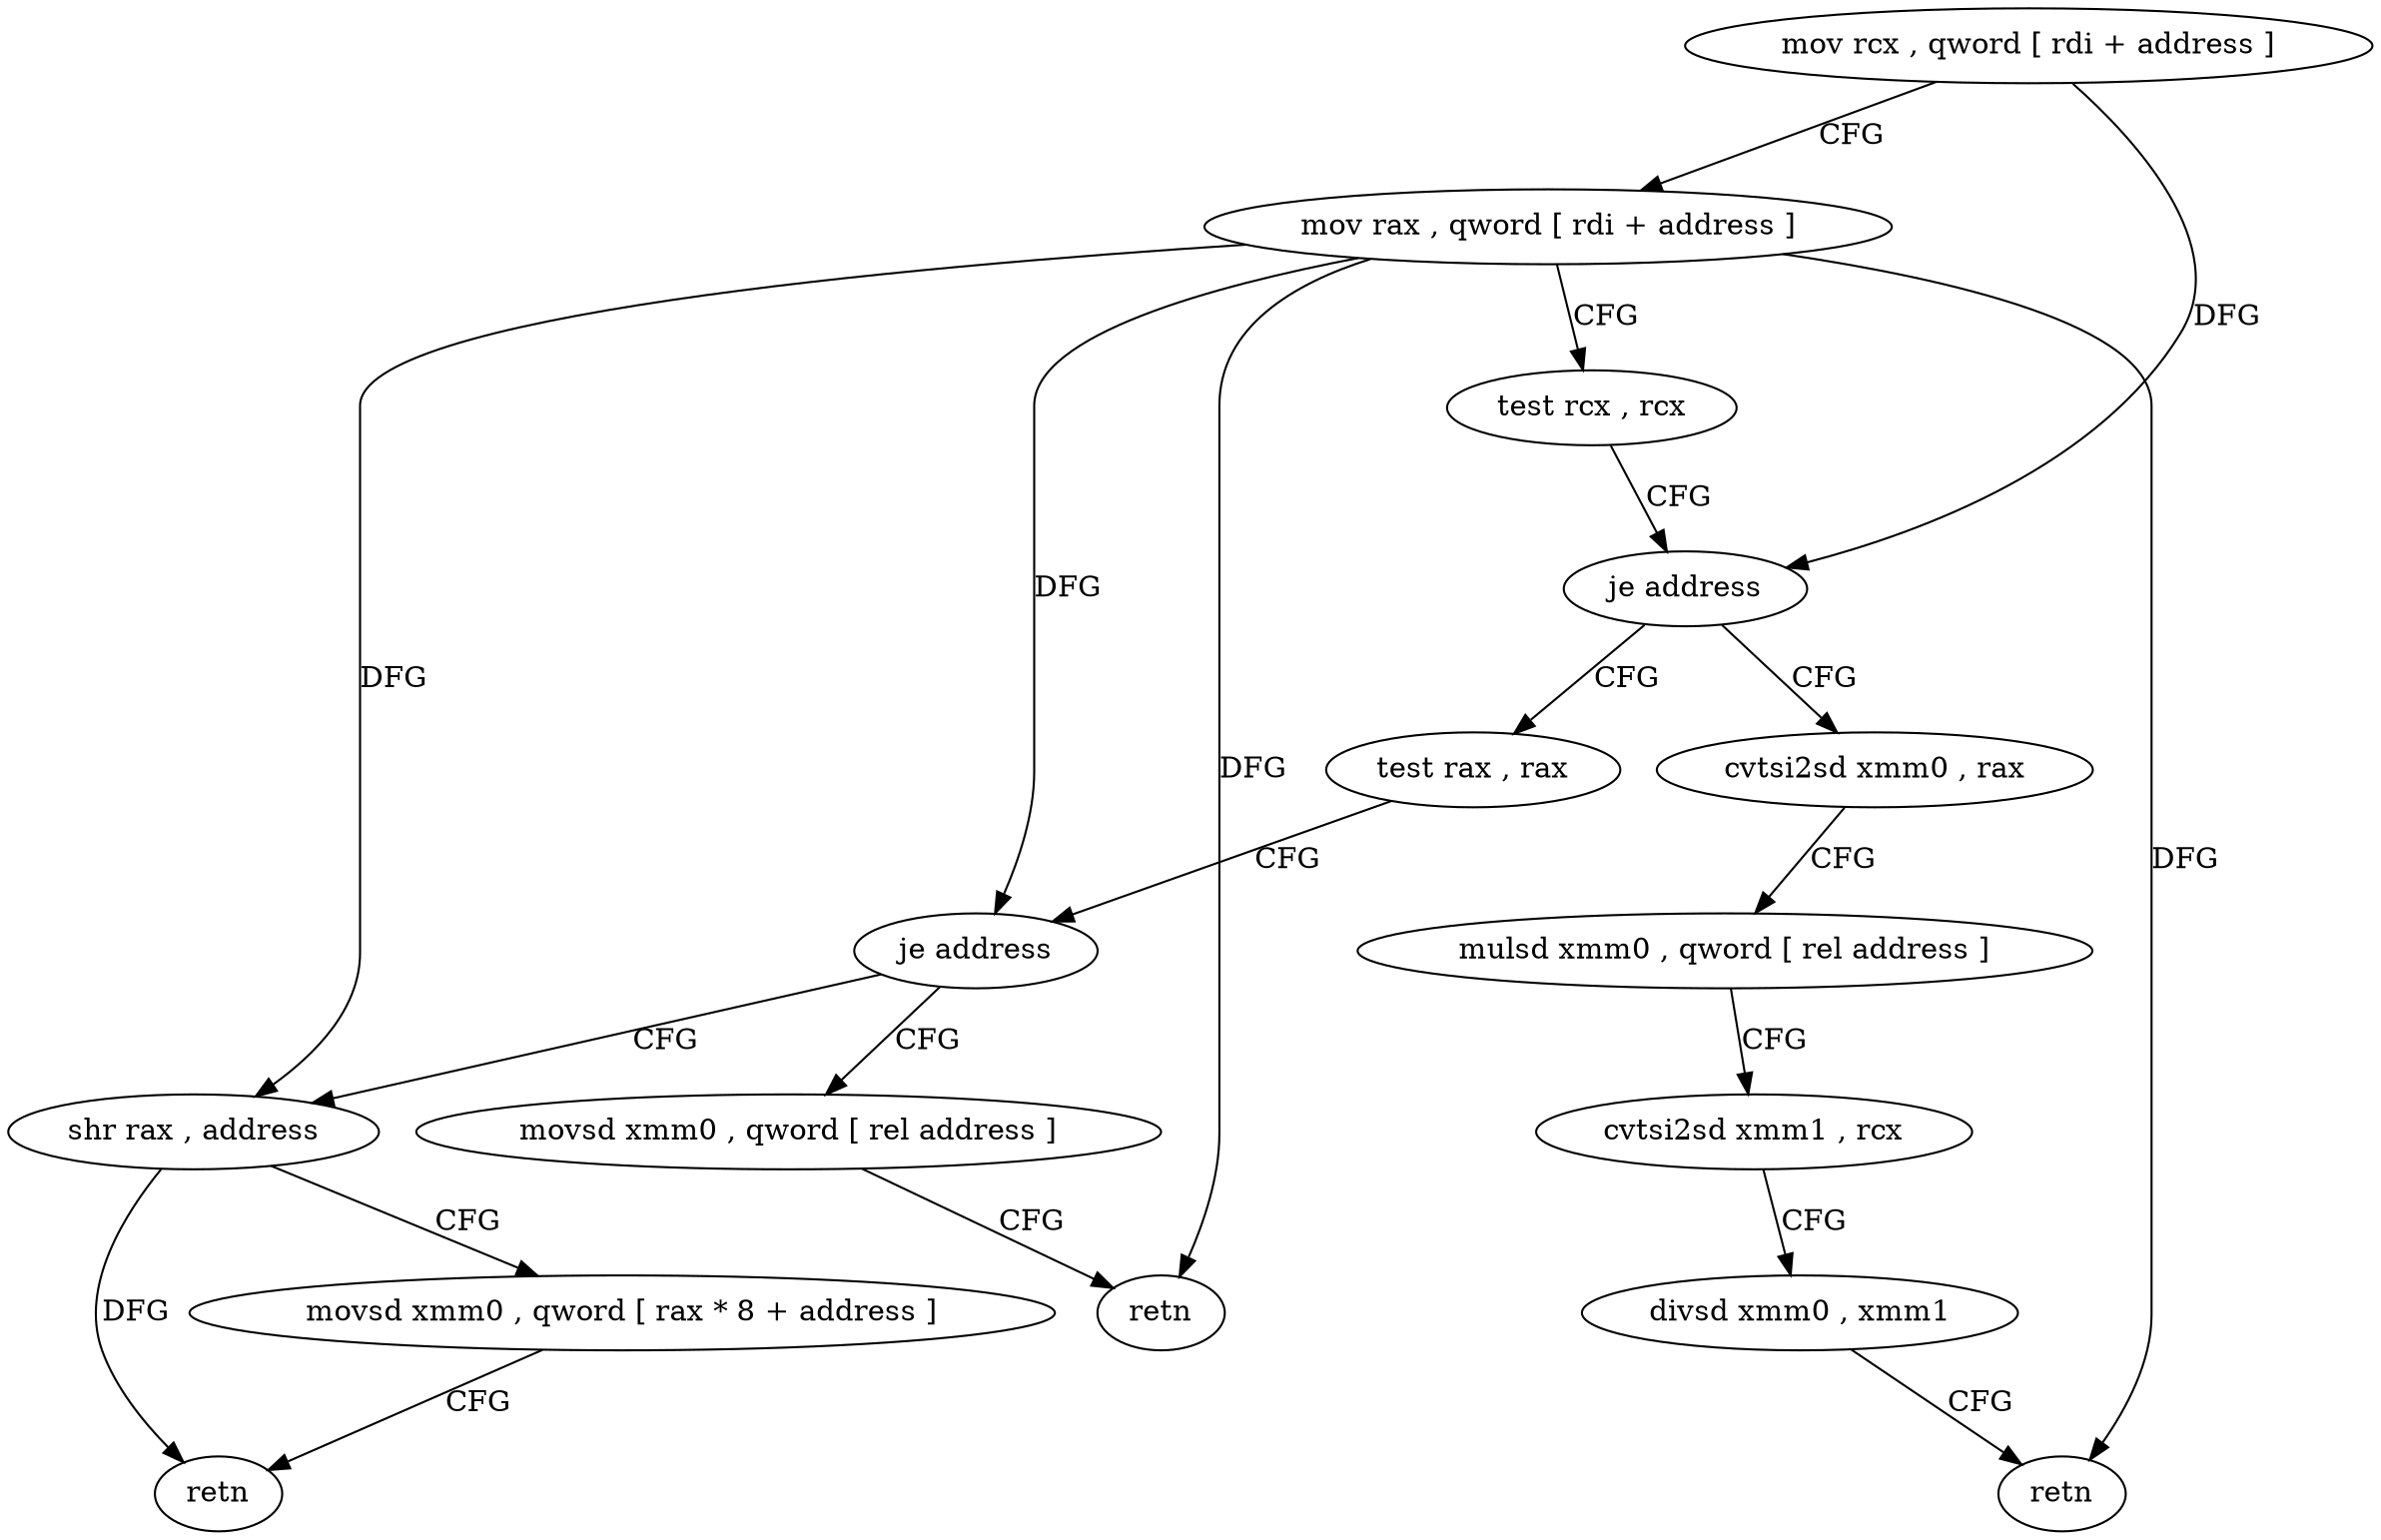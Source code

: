 digraph "func" {
"4237040" [label = "mov rcx , qword [ rdi + address ]" ]
"4237044" [label = "mov rax , qword [ rdi + address ]" ]
"4237048" [label = "test rcx , rcx" ]
"4237051" [label = "je address" ]
"4237076" [label = "test rax , rax" ]
"4237053" [label = "cvtsi2sd xmm0 , rax" ]
"4237079" [label = "je address" ]
"4237095" [label = "movsd xmm0 , qword [ rel address ]" ]
"4237081" [label = "shr rax , address" ]
"4237058" [label = "mulsd xmm0 , qword [ rel address ]" ]
"4237066" [label = "cvtsi2sd xmm1 , rcx" ]
"4237071" [label = "divsd xmm0 , xmm1" ]
"4237075" [label = "retn" ]
"4237103" [label = "retn" ]
"4237085" [label = "movsd xmm0 , qword [ rax * 8 + address ]" ]
"4237094" [label = "retn" ]
"4237040" -> "4237044" [ label = "CFG" ]
"4237040" -> "4237051" [ label = "DFG" ]
"4237044" -> "4237048" [ label = "CFG" ]
"4237044" -> "4237079" [ label = "DFG" ]
"4237044" -> "4237075" [ label = "DFG" ]
"4237044" -> "4237103" [ label = "DFG" ]
"4237044" -> "4237081" [ label = "DFG" ]
"4237048" -> "4237051" [ label = "CFG" ]
"4237051" -> "4237076" [ label = "CFG" ]
"4237051" -> "4237053" [ label = "CFG" ]
"4237076" -> "4237079" [ label = "CFG" ]
"4237053" -> "4237058" [ label = "CFG" ]
"4237079" -> "4237095" [ label = "CFG" ]
"4237079" -> "4237081" [ label = "CFG" ]
"4237095" -> "4237103" [ label = "CFG" ]
"4237081" -> "4237085" [ label = "CFG" ]
"4237081" -> "4237094" [ label = "DFG" ]
"4237058" -> "4237066" [ label = "CFG" ]
"4237066" -> "4237071" [ label = "CFG" ]
"4237071" -> "4237075" [ label = "CFG" ]
"4237085" -> "4237094" [ label = "CFG" ]
}
